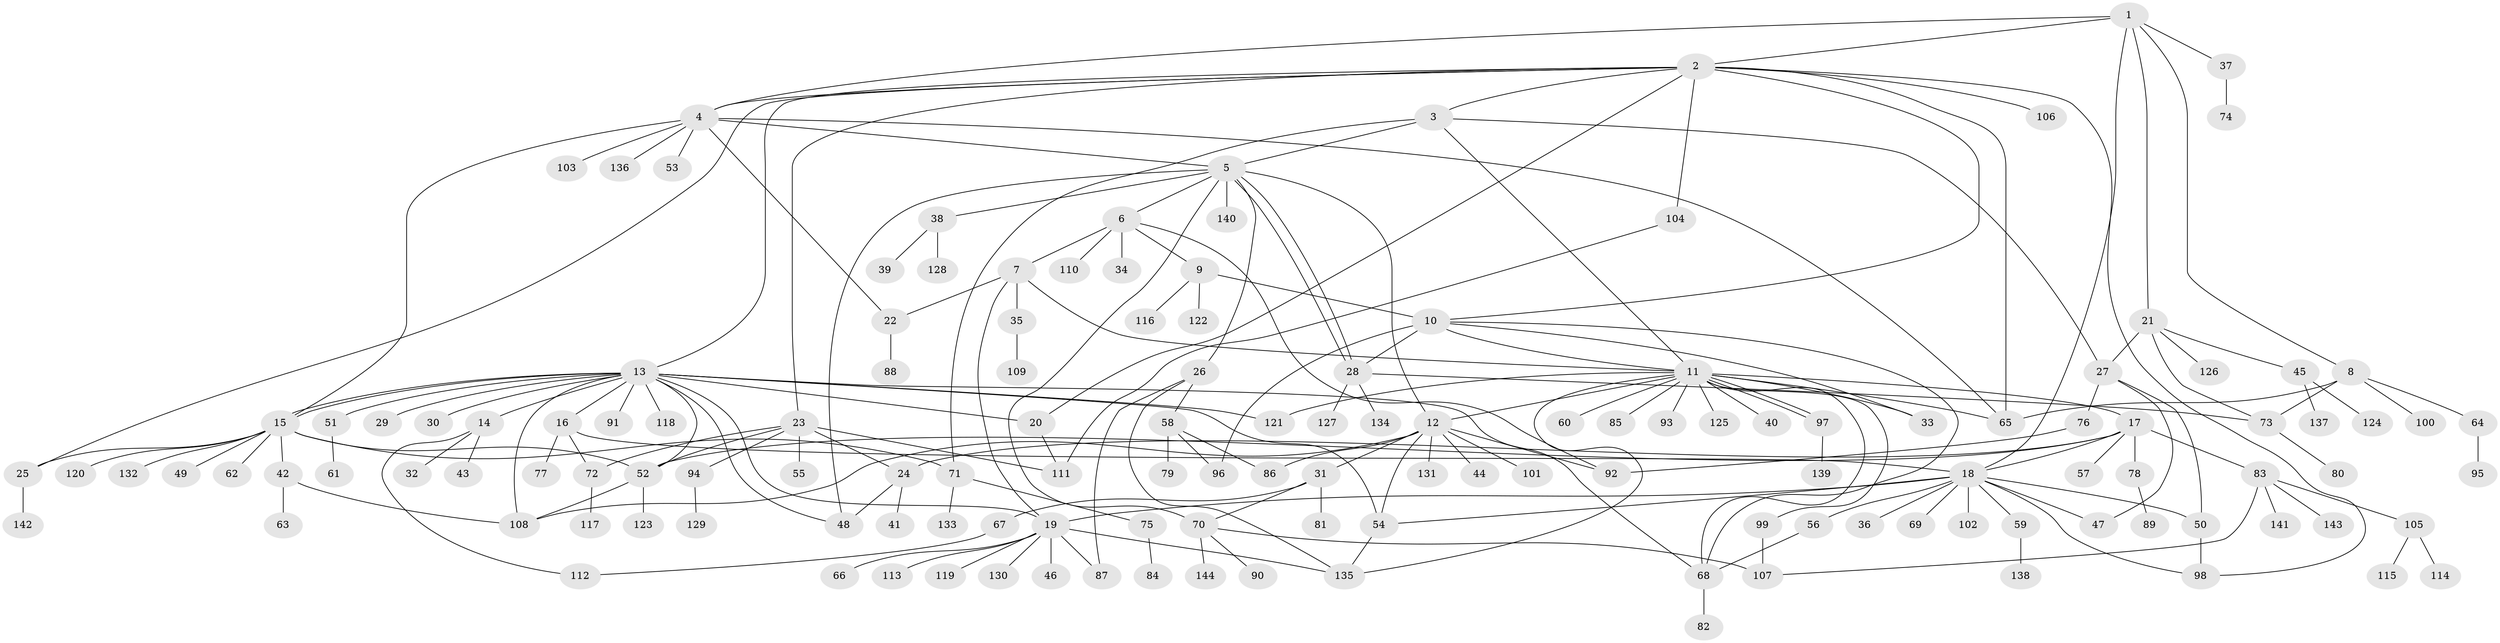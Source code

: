 // Generated by graph-tools (version 1.1) at 2025/35/03/09/25 02:35:28]
// undirected, 144 vertices, 203 edges
graph export_dot {
graph [start="1"]
  node [color=gray90,style=filled];
  1;
  2;
  3;
  4;
  5;
  6;
  7;
  8;
  9;
  10;
  11;
  12;
  13;
  14;
  15;
  16;
  17;
  18;
  19;
  20;
  21;
  22;
  23;
  24;
  25;
  26;
  27;
  28;
  29;
  30;
  31;
  32;
  33;
  34;
  35;
  36;
  37;
  38;
  39;
  40;
  41;
  42;
  43;
  44;
  45;
  46;
  47;
  48;
  49;
  50;
  51;
  52;
  53;
  54;
  55;
  56;
  57;
  58;
  59;
  60;
  61;
  62;
  63;
  64;
  65;
  66;
  67;
  68;
  69;
  70;
  71;
  72;
  73;
  74;
  75;
  76;
  77;
  78;
  79;
  80;
  81;
  82;
  83;
  84;
  85;
  86;
  87;
  88;
  89;
  90;
  91;
  92;
  93;
  94;
  95;
  96;
  97;
  98;
  99;
  100;
  101;
  102;
  103;
  104;
  105;
  106;
  107;
  108;
  109;
  110;
  111;
  112;
  113;
  114;
  115;
  116;
  117;
  118;
  119;
  120;
  121;
  122;
  123;
  124;
  125;
  126;
  127;
  128;
  129;
  130;
  131;
  132;
  133;
  134;
  135;
  136;
  137;
  138;
  139;
  140;
  141;
  142;
  143;
  144;
  1 -- 2;
  1 -- 4;
  1 -- 8;
  1 -- 18;
  1 -- 21;
  1 -- 37;
  2 -- 3;
  2 -- 4;
  2 -- 10;
  2 -- 13;
  2 -- 20;
  2 -- 23;
  2 -- 25;
  2 -- 65;
  2 -- 98;
  2 -- 104;
  2 -- 106;
  3 -- 5;
  3 -- 11;
  3 -- 27;
  3 -- 71;
  4 -- 5;
  4 -- 15;
  4 -- 22;
  4 -- 53;
  4 -- 65;
  4 -- 103;
  4 -- 136;
  5 -- 6;
  5 -- 12;
  5 -- 26;
  5 -- 28;
  5 -- 28;
  5 -- 38;
  5 -- 48;
  5 -- 70;
  5 -- 140;
  6 -- 7;
  6 -- 9;
  6 -- 34;
  6 -- 92;
  6 -- 110;
  7 -- 11;
  7 -- 19;
  7 -- 22;
  7 -- 35;
  8 -- 64;
  8 -- 65;
  8 -- 73;
  8 -- 100;
  9 -- 10;
  9 -- 116;
  9 -- 122;
  10 -- 11;
  10 -- 28;
  10 -- 33;
  10 -- 68;
  10 -- 96;
  11 -- 12;
  11 -- 17;
  11 -- 33;
  11 -- 40;
  11 -- 60;
  11 -- 65;
  11 -- 68;
  11 -- 85;
  11 -- 93;
  11 -- 97;
  11 -- 97;
  11 -- 99;
  11 -- 121;
  11 -- 125;
  11 -- 135;
  12 -- 31;
  12 -- 44;
  12 -- 54;
  12 -- 86;
  12 -- 92;
  12 -- 101;
  12 -- 108;
  12 -- 131;
  13 -- 14;
  13 -- 15;
  13 -- 15;
  13 -- 16;
  13 -- 19;
  13 -- 20;
  13 -- 29;
  13 -- 30;
  13 -- 48;
  13 -- 51;
  13 -- 52;
  13 -- 54;
  13 -- 68;
  13 -- 91;
  13 -- 108;
  13 -- 118;
  13 -- 121;
  14 -- 32;
  14 -- 43;
  14 -- 112;
  15 -- 25;
  15 -- 42;
  15 -- 49;
  15 -- 52;
  15 -- 62;
  15 -- 71;
  15 -- 120;
  15 -- 132;
  16 -- 18;
  16 -- 72;
  16 -- 77;
  17 -- 18;
  17 -- 24;
  17 -- 52;
  17 -- 57;
  17 -- 78;
  17 -- 83;
  18 -- 19;
  18 -- 36;
  18 -- 47;
  18 -- 50;
  18 -- 54;
  18 -- 56;
  18 -- 59;
  18 -- 69;
  18 -- 98;
  18 -- 102;
  19 -- 46;
  19 -- 66;
  19 -- 87;
  19 -- 113;
  19 -- 119;
  19 -- 130;
  19 -- 135;
  20 -- 111;
  21 -- 27;
  21 -- 45;
  21 -- 73;
  21 -- 126;
  22 -- 88;
  23 -- 24;
  23 -- 52;
  23 -- 55;
  23 -- 72;
  23 -- 94;
  23 -- 111;
  24 -- 41;
  24 -- 48;
  25 -- 142;
  26 -- 58;
  26 -- 87;
  26 -- 135;
  27 -- 47;
  27 -- 50;
  27 -- 76;
  28 -- 73;
  28 -- 127;
  28 -- 134;
  31 -- 67;
  31 -- 70;
  31 -- 81;
  35 -- 109;
  37 -- 74;
  38 -- 39;
  38 -- 128;
  42 -- 63;
  42 -- 108;
  45 -- 124;
  45 -- 137;
  50 -- 98;
  51 -- 61;
  52 -- 108;
  52 -- 123;
  54 -- 135;
  56 -- 68;
  58 -- 79;
  58 -- 86;
  58 -- 96;
  59 -- 138;
  64 -- 95;
  67 -- 112;
  68 -- 82;
  70 -- 90;
  70 -- 107;
  70 -- 144;
  71 -- 75;
  71 -- 133;
  72 -- 117;
  73 -- 80;
  75 -- 84;
  76 -- 92;
  78 -- 89;
  83 -- 105;
  83 -- 107;
  83 -- 141;
  83 -- 143;
  94 -- 129;
  97 -- 139;
  99 -- 107;
  104 -- 111;
  105 -- 114;
  105 -- 115;
}
